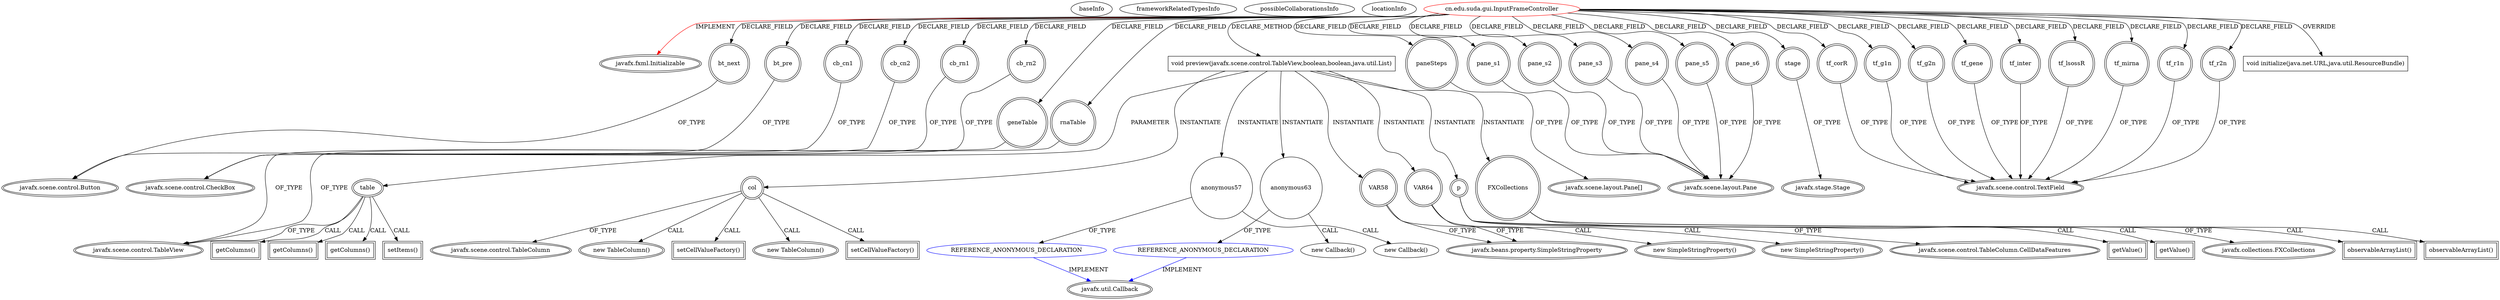 digraph {
baseInfo[graphId=4812,category="extension_graph",isAnonymous=false,possibleRelation=true]
frameworkRelatedTypesInfo[0="javafx.fxml.Initializable"]
possibleCollaborationsInfo[0="4812~CLIENT_METHOD_DECLARATION-INSTANTIATION-~javafx.fxml.Initializable ~javafx.util.Callback ~false~true"]
locationInfo[projectName="wwtg99-POMA",filePath="/wwtg99-POMA/POMA-master/src/cn/edu/suda/gui/InputFrameController.java",contextSignature="InputFrameController",graphId="4812"]
0[label="cn.edu.suda.gui.InputFrameController",vertexType="ROOT_CLIENT_CLASS_DECLARATION",isFrameworkType=false,color=red]
1[label="javafx.fxml.Initializable",vertexType="FRAMEWORK_INTERFACE_TYPE",isFrameworkType=true,peripheries=2]
2[label="bt_next",vertexType="FIELD_DECLARATION",isFrameworkType=true,peripheries=2,shape=circle]
3[label="javafx.scene.control.Button",vertexType="FRAMEWORK_CLASS_TYPE",isFrameworkType=true,peripheries=2]
4[label="bt_pre",vertexType="FIELD_DECLARATION",isFrameworkType=true,peripheries=2,shape=circle]
6[label="cb_cn1",vertexType="FIELD_DECLARATION",isFrameworkType=true,peripheries=2,shape=circle]
7[label="javafx.scene.control.CheckBox",vertexType="FRAMEWORK_CLASS_TYPE",isFrameworkType=true,peripheries=2]
8[label="cb_cn2",vertexType="FIELD_DECLARATION",isFrameworkType=true,peripheries=2,shape=circle]
10[label="cb_rn1",vertexType="FIELD_DECLARATION",isFrameworkType=true,peripheries=2,shape=circle]
12[label="cb_rn2",vertexType="FIELD_DECLARATION",isFrameworkType=true,peripheries=2,shape=circle]
14[label="geneTable",vertexType="FIELD_DECLARATION",isFrameworkType=true,peripheries=2,shape=circle]
15[label="javafx.scene.control.TableView",vertexType="FRAMEWORK_CLASS_TYPE",isFrameworkType=true,peripheries=2]
16[label="paneSteps",vertexType="FIELD_DECLARATION",isFrameworkType=true,peripheries=2,shape=circle]
17[label="javafx.scene.layout.Pane[]",vertexType="FRAMEWORK_CLASS_TYPE",isFrameworkType=true,peripheries=2]
18[label="pane_s1",vertexType="FIELD_DECLARATION",isFrameworkType=true,peripheries=2,shape=circle]
19[label="javafx.scene.layout.Pane",vertexType="FRAMEWORK_CLASS_TYPE",isFrameworkType=true,peripheries=2]
20[label="pane_s2",vertexType="FIELD_DECLARATION",isFrameworkType=true,peripheries=2,shape=circle]
22[label="pane_s3",vertexType="FIELD_DECLARATION",isFrameworkType=true,peripheries=2,shape=circle]
24[label="pane_s4",vertexType="FIELD_DECLARATION",isFrameworkType=true,peripheries=2,shape=circle]
26[label="pane_s5",vertexType="FIELD_DECLARATION",isFrameworkType=true,peripheries=2,shape=circle]
28[label="pane_s6",vertexType="FIELD_DECLARATION",isFrameworkType=true,peripheries=2,shape=circle]
30[label="rnaTable",vertexType="FIELD_DECLARATION",isFrameworkType=true,peripheries=2,shape=circle]
32[label="stage",vertexType="FIELD_DECLARATION",isFrameworkType=true,peripheries=2,shape=circle]
33[label="javafx.stage.Stage",vertexType="FRAMEWORK_CLASS_TYPE",isFrameworkType=true,peripheries=2]
34[label="tf_corR",vertexType="FIELD_DECLARATION",isFrameworkType=true,peripheries=2,shape=circle]
35[label="javafx.scene.control.TextField",vertexType="FRAMEWORK_CLASS_TYPE",isFrameworkType=true,peripheries=2]
36[label="tf_g1n",vertexType="FIELD_DECLARATION",isFrameworkType=true,peripheries=2,shape=circle]
38[label="tf_g2n",vertexType="FIELD_DECLARATION",isFrameworkType=true,peripheries=2,shape=circle]
40[label="tf_gene",vertexType="FIELD_DECLARATION",isFrameworkType=true,peripheries=2,shape=circle]
42[label="tf_inter",vertexType="FIELD_DECLARATION",isFrameworkType=true,peripheries=2,shape=circle]
44[label="tf_lsossR",vertexType="FIELD_DECLARATION",isFrameworkType=true,peripheries=2,shape=circle]
46[label="tf_mirna",vertexType="FIELD_DECLARATION",isFrameworkType=true,peripheries=2,shape=circle]
48[label="tf_r1n",vertexType="FIELD_DECLARATION",isFrameworkType=true,peripheries=2,shape=circle]
50[label="tf_r2n",vertexType="FIELD_DECLARATION",isFrameworkType=true,peripheries=2,shape=circle]
52[label="void initialize(java.net.URL,java.util.ResourceBundle)",vertexType="OVERRIDING_METHOD_DECLARATION",isFrameworkType=false,shape=box]
243[label="void preview(javafx.scene.control.TableView,boolean,boolean,java.util.List)",vertexType="CLIENT_METHOD_DECLARATION",isFrameworkType=false,shape=box]
244[label="table",vertexType="PARAMETER_DECLARATION",isFrameworkType=true,peripheries=2]
247[label="getColumns()",vertexType="INSIDE_CALL",isFrameworkType=true,peripheries=2,shape=box]
249[label="col",vertexType="VARIABLE_EXPRESION",isFrameworkType=true,peripheries=2,shape=circle]
250[label="javafx.scene.control.TableColumn",vertexType="FRAMEWORK_CLASS_TYPE",isFrameworkType=true,peripheries=2]
248[label="new TableColumn()",vertexType="CONSTRUCTOR_CALL",isFrameworkType=true,peripheries=2]
252[label="setCellValueFactory()",vertexType="INSIDE_CALL",isFrameworkType=true,peripheries=2,shape=box]
254[label="anonymous57",vertexType="VARIABLE_EXPRESION",isFrameworkType=false,shape=circle]
255[label="REFERENCE_ANONYMOUS_DECLARATION",vertexType="REFERENCE_ANONYMOUS_DECLARATION",isFrameworkType=false,color=blue]
256[label="javafx.util.Callback",vertexType="FRAMEWORK_INTERFACE_TYPE",isFrameworkType=true,peripheries=2]
253[label="new Callback()",vertexType="CONSTRUCTOR_CALL",isFrameworkType=false]
258[label="VAR58",vertexType="VARIABLE_EXPRESION",isFrameworkType=true,peripheries=2,shape=circle]
259[label="javafx.beans.property.SimpleStringProperty",vertexType="FRAMEWORK_CLASS_TYPE",isFrameworkType=true,peripheries=2]
257[label="new SimpleStringProperty()",vertexType="CONSTRUCTOR_CALL",isFrameworkType=true,peripheries=2]
260[label="p",vertexType="VARIABLE_EXPRESION",isFrameworkType=true,peripheries=2,shape=circle]
262[label="javafx.scene.control.TableColumn.CellDataFeatures",vertexType="FRAMEWORK_CLASS_TYPE",isFrameworkType=true,peripheries=2]
261[label="getValue()",vertexType="INSIDE_CALL",isFrameworkType=true,peripheries=2,shape=box]
264[label="getColumns()",vertexType="INSIDE_CALL",isFrameworkType=true,peripheries=2,shape=box]
265[label="new TableColumn()",vertexType="CONSTRUCTOR_CALL",isFrameworkType=true,peripheries=2]
268[label="setCellValueFactory()",vertexType="INSIDE_CALL",isFrameworkType=true,peripheries=2,shape=box]
270[label="anonymous63",vertexType="VARIABLE_EXPRESION",isFrameworkType=false,shape=circle]
271[label="REFERENCE_ANONYMOUS_DECLARATION",vertexType="REFERENCE_ANONYMOUS_DECLARATION",isFrameworkType=false,color=blue]
269[label="new Callback()",vertexType="CONSTRUCTOR_CALL",isFrameworkType=false]
274[label="VAR64",vertexType="VARIABLE_EXPRESION",isFrameworkType=true,peripheries=2,shape=circle]
273[label="new SimpleStringProperty()",vertexType="CONSTRUCTOR_CALL",isFrameworkType=true,peripheries=2]
277[label="getValue()",vertexType="INSIDE_CALL",isFrameworkType=true,peripheries=2,shape=box]
279[label="getColumns()",vertexType="INSIDE_CALL",isFrameworkType=true,peripheries=2,shape=box]
280[label="FXCollections",vertexType="VARIABLE_EXPRESION",isFrameworkType=true,peripheries=2,shape=circle]
282[label="javafx.collections.FXCollections",vertexType="FRAMEWORK_CLASS_TYPE",isFrameworkType=true,peripheries=2]
281[label="observableArrayList()",vertexType="INSIDE_CALL",isFrameworkType=true,peripheries=2,shape=box]
284[label="observableArrayList()",vertexType="INSIDE_CALL",isFrameworkType=true,peripheries=2,shape=box]
286[label="setItems()",vertexType="INSIDE_CALL",isFrameworkType=true,peripheries=2,shape=box]
0->1[label="IMPLEMENT",color=red]
0->2[label="DECLARE_FIELD"]
2->3[label="OF_TYPE"]
0->4[label="DECLARE_FIELD"]
4->3[label="OF_TYPE"]
0->6[label="DECLARE_FIELD"]
6->7[label="OF_TYPE"]
0->8[label="DECLARE_FIELD"]
8->7[label="OF_TYPE"]
0->10[label="DECLARE_FIELD"]
10->7[label="OF_TYPE"]
0->12[label="DECLARE_FIELD"]
12->7[label="OF_TYPE"]
0->14[label="DECLARE_FIELD"]
14->15[label="OF_TYPE"]
0->16[label="DECLARE_FIELD"]
16->17[label="OF_TYPE"]
0->18[label="DECLARE_FIELD"]
18->19[label="OF_TYPE"]
0->20[label="DECLARE_FIELD"]
20->19[label="OF_TYPE"]
0->22[label="DECLARE_FIELD"]
22->19[label="OF_TYPE"]
0->24[label="DECLARE_FIELD"]
24->19[label="OF_TYPE"]
0->26[label="DECLARE_FIELD"]
26->19[label="OF_TYPE"]
0->28[label="DECLARE_FIELD"]
28->19[label="OF_TYPE"]
0->30[label="DECLARE_FIELD"]
30->15[label="OF_TYPE"]
0->32[label="DECLARE_FIELD"]
32->33[label="OF_TYPE"]
0->34[label="DECLARE_FIELD"]
34->35[label="OF_TYPE"]
0->36[label="DECLARE_FIELD"]
36->35[label="OF_TYPE"]
0->38[label="DECLARE_FIELD"]
38->35[label="OF_TYPE"]
0->40[label="DECLARE_FIELD"]
40->35[label="OF_TYPE"]
0->42[label="DECLARE_FIELD"]
42->35[label="OF_TYPE"]
0->44[label="DECLARE_FIELD"]
44->35[label="OF_TYPE"]
0->46[label="DECLARE_FIELD"]
46->35[label="OF_TYPE"]
0->48[label="DECLARE_FIELD"]
48->35[label="OF_TYPE"]
0->50[label="DECLARE_FIELD"]
50->35[label="OF_TYPE"]
0->52[label="OVERRIDE"]
0->243[label="DECLARE_METHOD"]
244->15[label="OF_TYPE"]
243->244[label="PARAMETER"]
244->247[label="CALL"]
243->249[label="INSTANTIATE"]
249->250[label="OF_TYPE"]
249->248[label="CALL"]
249->252[label="CALL"]
243->254[label="INSTANTIATE"]
255->256[label="IMPLEMENT",color=blue]
254->255[label="OF_TYPE"]
254->253[label="CALL"]
243->258[label="INSTANTIATE"]
258->259[label="OF_TYPE"]
258->257[label="CALL"]
243->260[label="INSTANTIATE"]
260->262[label="OF_TYPE"]
260->261[label="CALL"]
244->264[label="CALL"]
249->265[label="CALL"]
249->268[label="CALL"]
243->270[label="INSTANTIATE"]
271->256[label="IMPLEMENT",color=blue]
270->271[label="OF_TYPE"]
270->269[label="CALL"]
243->274[label="INSTANTIATE"]
274->259[label="OF_TYPE"]
274->273[label="CALL"]
260->277[label="CALL"]
244->279[label="CALL"]
243->280[label="INSTANTIATE"]
280->282[label="OF_TYPE"]
280->281[label="CALL"]
280->284[label="CALL"]
244->286[label="CALL"]
}
